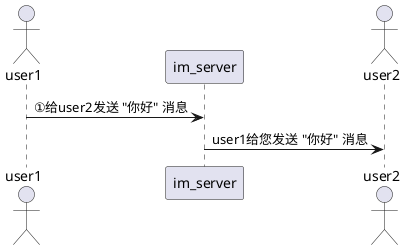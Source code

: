 '@startuml
'actor user1
'user1 -> im_server : ①给user2发送 "你好" 消息
'im_server -> user1 : ②收到
'actor user2
'im_server -> user2: user1给您发送 "你好" 消息
'user2 -> im_server:收到
'
'@enduml


@startuml
actor user1
user1 -> im_server : ①给user2发送 "你好" 消息
actor user2
im_server -> user2: user1给您发送 "你好" 消息

@enduml